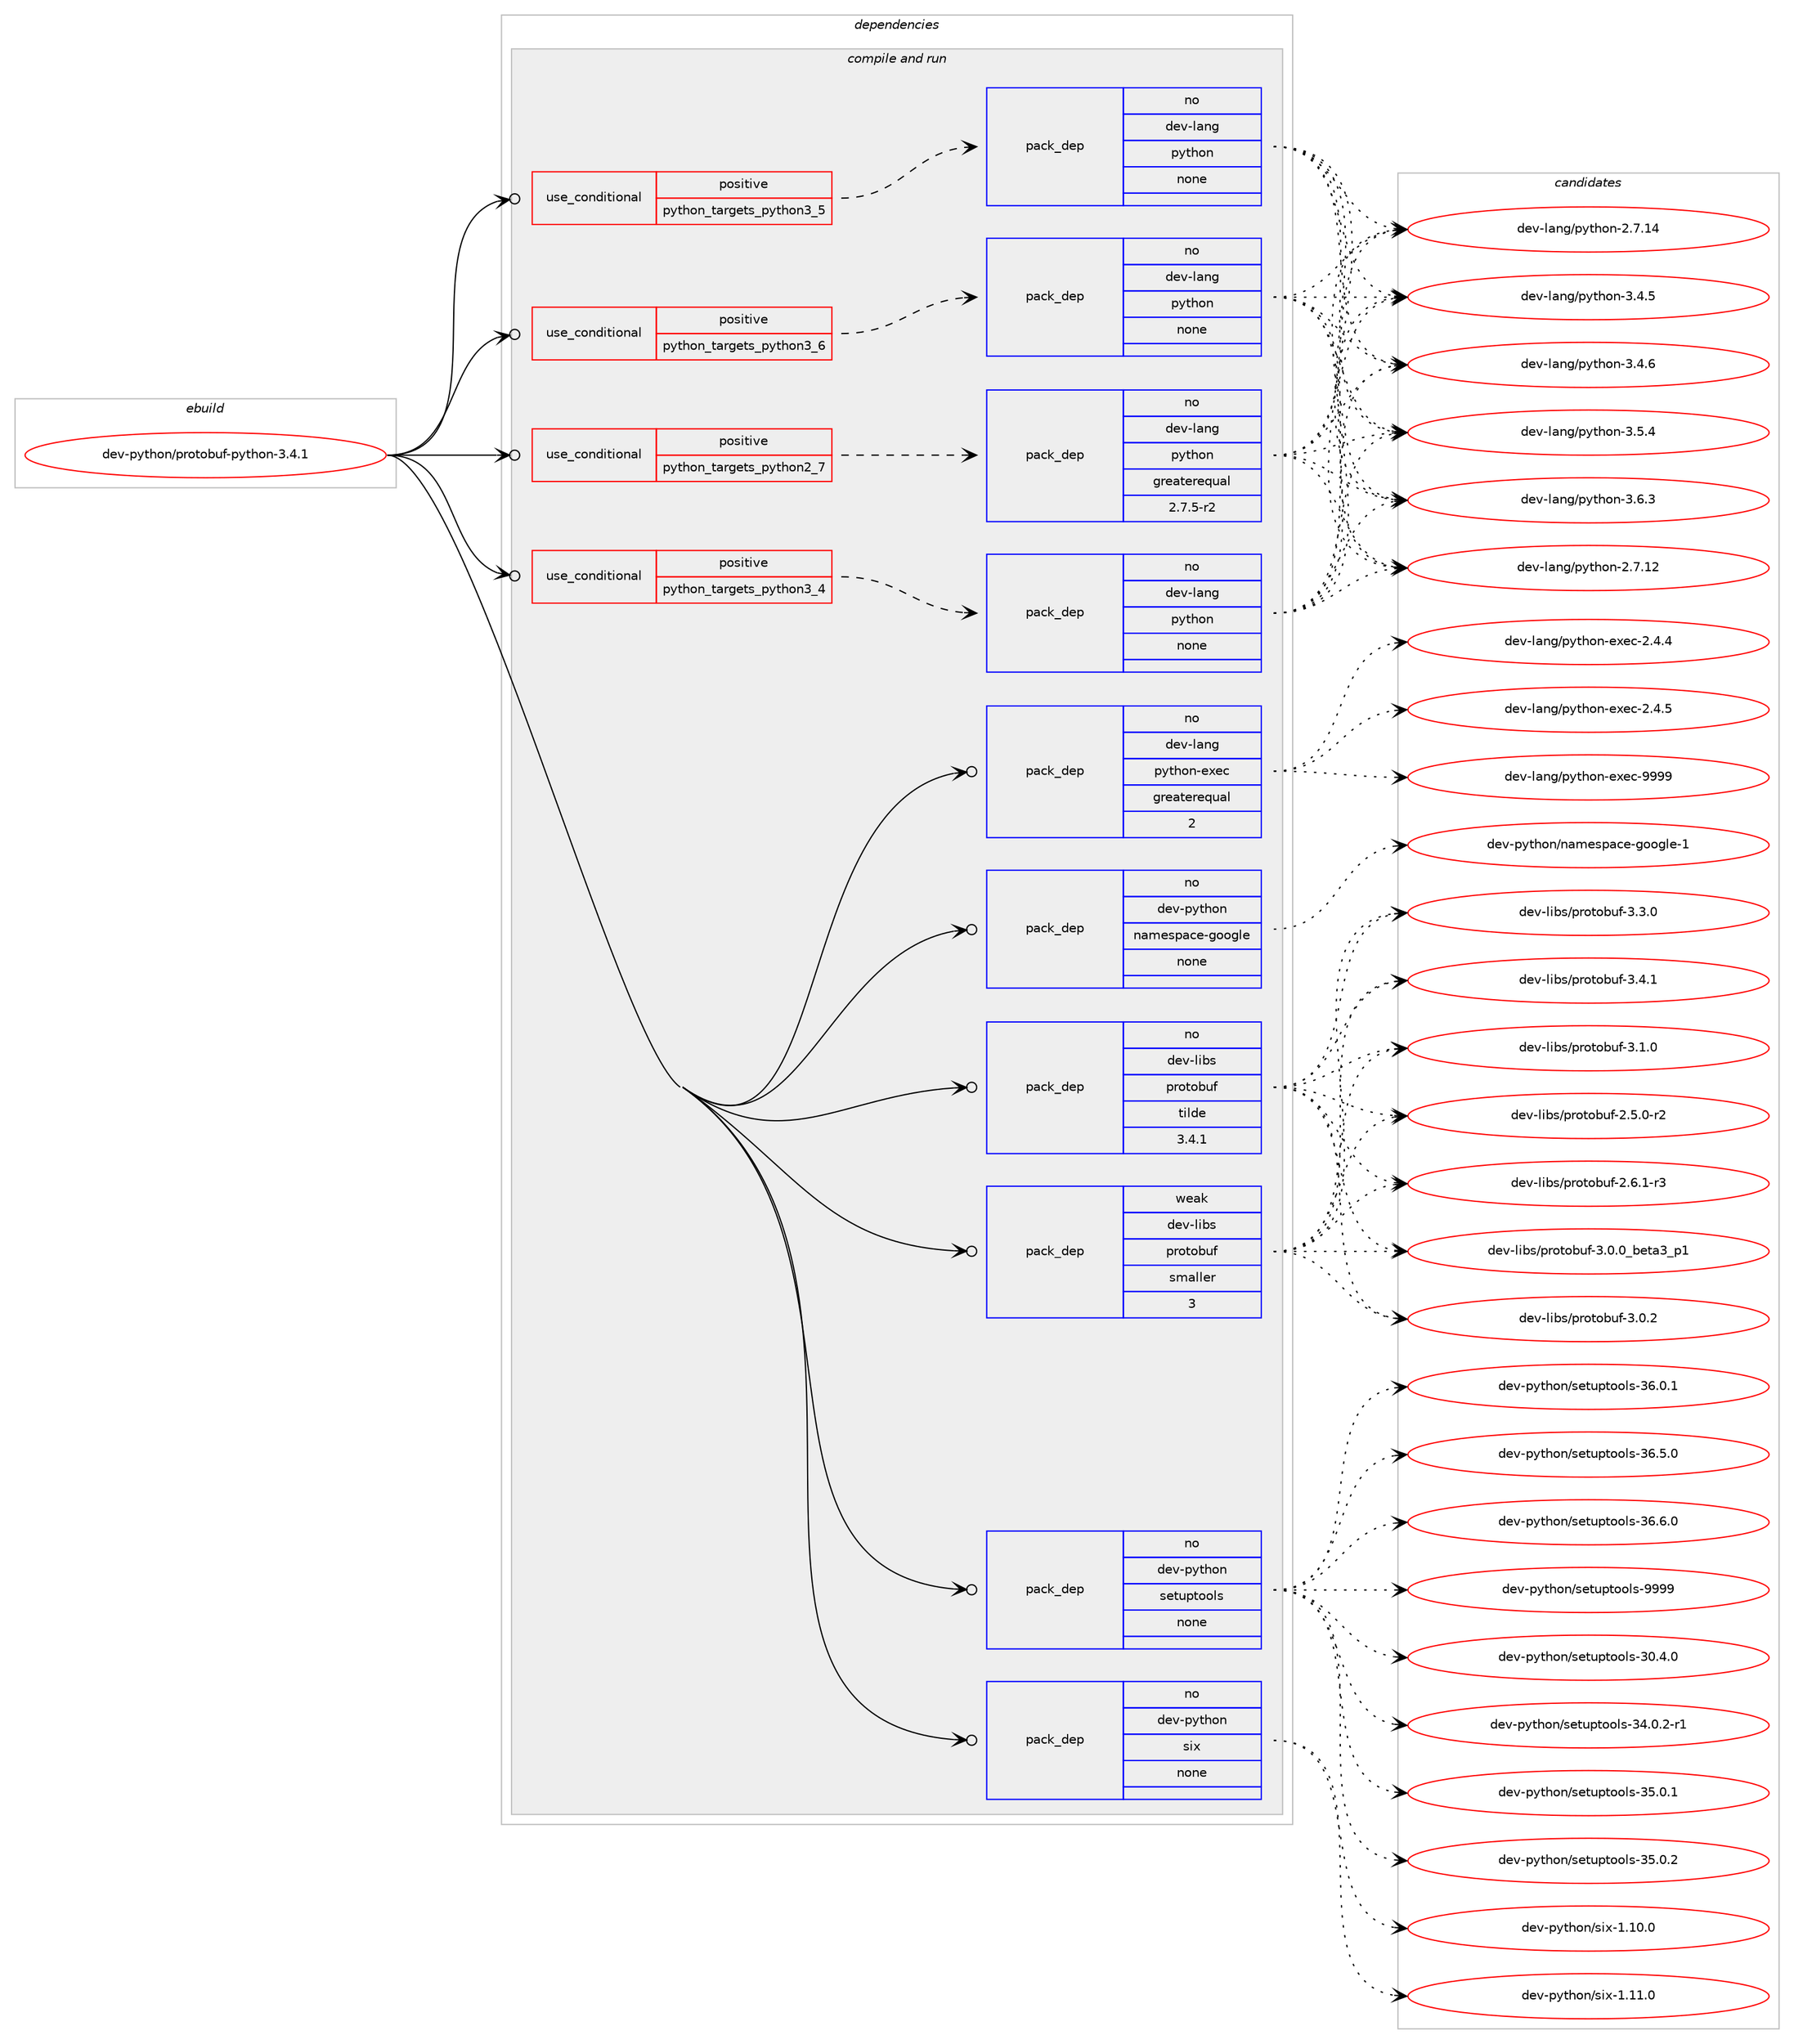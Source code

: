 digraph prolog {

# *************
# Graph options
# *************

newrank=true;
concentrate=true;
compound=true;
graph [rankdir=LR,fontname=Helvetica,fontsize=10,ranksep=1.5];#, ranksep=2.5, nodesep=0.2];
edge  [arrowhead=vee];
node  [fontname=Helvetica,fontsize=10];

# **********
# The ebuild
# **********

subgraph cluster_leftcol {
color=gray;
rank=same;
label=<<i>ebuild</i>>;
id [label="dev-python/protobuf-python-3.4.1", color=red, width=4, href="../dev-python/protobuf-python-3.4.1.svg"];
}

# ****************
# The dependencies
# ****************

subgraph cluster_midcol {
color=gray;
label=<<i>dependencies</i>>;
subgraph cluster_compile {
fillcolor="#eeeeee";
style=filled;
label=<<i>compile</i>>;
}
subgraph cluster_compileandrun {
fillcolor="#eeeeee";
style=filled;
label=<<i>compile and run</i>>;
subgraph cond37583 {
dependency173977 [label=<<TABLE BORDER="0" CELLBORDER="1" CELLSPACING="0" CELLPADDING="4"><TR><TD ROWSPAN="3" CELLPADDING="10">use_conditional</TD></TR><TR><TD>positive</TD></TR><TR><TD>python_targets_python2_7</TD></TR></TABLE>>, shape=none, color=red];
subgraph pack132485 {
dependency173978 [label=<<TABLE BORDER="0" CELLBORDER="1" CELLSPACING="0" CELLPADDING="4" WIDTH="220"><TR><TD ROWSPAN="6" CELLPADDING="30">pack_dep</TD></TR><TR><TD WIDTH="110">no</TD></TR><TR><TD>dev-lang</TD></TR><TR><TD>python</TD></TR><TR><TD>greaterequal</TD></TR><TR><TD>2.7.5-r2</TD></TR></TABLE>>, shape=none, color=blue];
}
dependency173977:e -> dependency173978:w [weight=20,style="dashed",arrowhead="vee"];
}
id:e -> dependency173977:w [weight=20,style="solid",arrowhead="odotvee"];
subgraph cond37584 {
dependency173979 [label=<<TABLE BORDER="0" CELLBORDER="1" CELLSPACING="0" CELLPADDING="4"><TR><TD ROWSPAN="3" CELLPADDING="10">use_conditional</TD></TR><TR><TD>positive</TD></TR><TR><TD>python_targets_python3_4</TD></TR></TABLE>>, shape=none, color=red];
subgraph pack132486 {
dependency173980 [label=<<TABLE BORDER="0" CELLBORDER="1" CELLSPACING="0" CELLPADDING="4" WIDTH="220"><TR><TD ROWSPAN="6" CELLPADDING="30">pack_dep</TD></TR><TR><TD WIDTH="110">no</TD></TR><TR><TD>dev-lang</TD></TR><TR><TD>python</TD></TR><TR><TD>none</TD></TR><TR><TD></TD></TR></TABLE>>, shape=none, color=blue];
}
dependency173979:e -> dependency173980:w [weight=20,style="dashed",arrowhead="vee"];
}
id:e -> dependency173979:w [weight=20,style="solid",arrowhead="odotvee"];
subgraph cond37585 {
dependency173981 [label=<<TABLE BORDER="0" CELLBORDER="1" CELLSPACING="0" CELLPADDING="4"><TR><TD ROWSPAN="3" CELLPADDING="10">use_conditional</TD></TR><TR><TD>positive</TD></TR><TR><TD>python_targets_python3_5</TD></TR></TABLE>>, shape=none, color=red];
subgraph pack132487 {
dependency173982 [label=<<TABLE BORDER="0" CELLBORDER="1" CELLSPACING="0" CELLPADDING="4" WIDTH="220"><TR><TD ROWSPAN="6" CELLPADDING="30">pack_dep</TD></TR><TR><TD WIDTH="110">no</TD></TR><TR><TD>dev-lang</TD></TR><TR><TD>python</TD></TR><TR><TD>none</TD></TR><TR><TD></TD></TR></TABLE>>, shape=none, color=blue];
}
dependency173981:e -> dependency173982:w [weight=20,style="dashed",arrowhead="vee"];
}
id:e -> dependency173981:w [weight=20,style="solid",arrowhead="odotvee"];
subgraph cond37586 {
dependency173983 [label=<<TABLE BORDER="0" CELLBORDER="1" CELLSPACING="0" CELLPADDING="4"><TR><TD ROWSPAN="3" CELLPADDING="10">use_conditional</TD></TR><TR><TD>positive</TD></TR><TR><TD>python_targets_python3_6</TD></TR></TABLE>>, shape=none, color=red];
subgraph pack132488 {
dependency173984 [label=<<TABLE BORDER="0" CELLBORDER="1" CELLSPACING="0" CELLPADDING="4" WIDTH="220"><TR><TD ROWSPAN="6" CELLPADDING="30">pack_dep</TD></TR><TR><TD WIDTH="110">no</TD></TR><TR><TD>dev-lang</TD></TR><TR><TD>python</TD></TR><TR><TD>none</TD></TR><TR><TD></TD></TR></TABLE>>, shape=none, color=blue];
}
dependency173983:e -> dependency173984:w [weight=20,style="dashed",arrowhead="vee"];
}
id:e -> dependency173983:w [weight=20,style="solid",arrowhead="odotvee"];
subgraph pack132489 {
dependency173985 [label=<<TABLE BORDER="0" CELLBORDER="1" CELLSPACING="0" CELLPADDING="4" WIDTH="220"><TR><TD ROWSPAN="6" CELLPADDING="30">pack_dep</TD></TR><TR><TD WIDTH="110">no</TD></TR><TR><TD>dev-lang</TD></TR><TR><TD>python-exec</TD></TR><TR><TD>greaterequal</TD></TR><TR><TD>2</TD></TR></TABLE>>, shape=none, color=blue];
}
id:e -> dependency173985:w [weight=20,style="solid",arrowhead="odotvee"];
subgraph pack132490 {
dependency173986 [label=<<TABLE BORDER="0" CELLBORDER="1" CELLSPACING="0" CELLPADDING="4" WIDTH="220"><TR><TD ROWSPAN="6" CELLPADDING="30">pack_dep</TD></TR><TR><TD WIDTH="110">no</TD></TR><TR><TD>dev-libs</TD></TR><TR><TD>protobuf</TD></TR><TR><TD>tilde</TD></TR><TR><TD>3.4.1</TD></TR></TABLE>>, shape=none, color=blue];
}
id:e -> dependency173986:w [weight=20,style="solid",arrowhead="odotvee"];
subgraph pack132491 {
dependency173987 [label=<<TABLE BORDER="0" CELLBORDER="1" CELLSPACING="0" CELLPADDING="4" WIDTH="220"><TR><TD ROWSPAN="6" CELLPADDING="30">pack_dep</TD></TR><TR><TD WIDTH="110">no</TD></TR><TR><TD>dev-python</TD></TR><TR><TD>namespace-google</TD></TR><TR><TD>none</TD></TR><TR><TD></TD></TR></TABLE>>, shape=none, color=blue];
}
id:e -> dependency173987:w [weight=20,style="solid",arrowhead="odotvee"];
subgraph pack132492 {
dependency173988 [label=<<TABLE BORDER="0" CELLBORDER="1" CELLSPACING="0" CELLPADDING="4" WIDTH="220"><TR><TD ROWSPAN="6" CELLPADDING="30">pack_dep</TD></TR><TR><TD WIDTH="110">no</TD></TR><TR><TD>dev-python</TD></TR><TR><TD>setuptools</TD></TR><TR><TD>none</TD></TR><TR><TD></TD></TR></TABLE>>, shape=none, color=blue];
}
id:e -> dependency173988:w [weight=20,style="solid",arrowhead="odotvee"];
subgraph pack132493 {
dependency173989 [label=<<TABLE BORDER="0" CELLBORDER="1" CELLSPACING="0" CELLPADDING="4" WIDTH="220"><TR><TD ROWSPAN="6" CELLPADDING="30">pack_dep</TD></TR><TR><TD WIDTH="110">no</TD></TR><TR><TD>dev-python</TD></TR><TR><TD>six</TD></TR><TR><TD>none</TD></TR><TR><TD></TD></TR></TABLE>>, shape=none, color=blue];
}
id:e -> dependency173989:w [weight=20,style="solid",arrowhead="odotvee"];
subgraph pack132494 {
dependency173990 [label=<<TABLE BORDER="0" CELLBORDER="1" CELLSPACING="0" CELLPADDING="4" WIDTH="220"><TR><TD ROWSPAN="6" CELLPADDING="30">pack_dep</TD></TR><TR><TD WIDTH="110">weak</TD></TR><TR><TD>dev-libs</TD></TR><TR><TD>protobuf</TD></TR><TR><TD>smaller</TD></TR><TR><TD>3</TD></TR></TABLE>>, shape=none, color=blue];
}
id:e -> dependency173990:w [weight=20,style="solid",arrowhead="odotvee"];
}
subgraph cluster_run {
fillcolor="#eeeeee";
style=filled;
label=<<i>run</i>>;
}
}

# **************
# The candidates
# **************

subgraph cluster_choices {
rank=same;
color=gray;
label=<<i>candidates</i>>;

subgraph choice132485 {
color=black;
nodesep=1;
choice10010111845108971101034711212111610411111045504655464950 [label="dev-lang/python-2.7.12", color=red, width=4,href="../dev-lang/python-2.7.12.svg"];
choice10010111845108971101034711212111610411111045504655464952 [label="dev-lang/python-2.7.14", color=red, width=4,href="../dev-lang/python-2.7.14.svg"];
choice100101118451089711010347112121116104111110455146524653 [label="dev-lang/python-3.4.5", color=red, width=4,href="../dev-lang/python-3.4.5.svg"];
choice100101118451089711010347112121116104111110455146524654 [label="dev-lang/python-3.4.6", color=red, width=4,href="../dev-lang/python-3.4.6.svg"];
choice100101118451089711010347112121116104111110455146534652 [label="dev-lang/python-3.5.4", color=red, width=4,href="../dev-lang/python-3.5.4.svg"];
choice100101118451089711010347112121116104111110455146544651 [label="dev-lang/python-3.6.3", color=red, width=4,href="../dev-lang/python-3.6.3.svg"];
dependency173978:e -> choice10010111845108971101034711212111610411111045504655464950:w [style=dotted,weight="100"];
dependency173978:e -> choice10010111845108971101034711212111610411111045504655464952:w [style=dotted,weight="100"];
dependency173978:e -> choice100101118451089711010347112121116104111110455146524653:w [style=dotted,weight="100"];
dependency173978:e -> choice100101118451089711010347112121116104111110455146524654:w [style=dotted,weight="100"];
dependency173978:e -> choice100101118451089711010347112121116104111110455146534652:w [style=dotted,weight="100"];
dependency173978:e -> choice100101118451089711010347112121116104111110455146544651:w [style=dotted,weight="100"];
}
subgraph choice132486 {
color=black;
nodesep=1;
choice10010111845108971101034711212111610411111045504655464950 [label="dev-lang/python-2.7.12", color=red, width=4,href="../dev-lang/python-2.7.12.svg"];
choice10010111845108971101034711212111610411111045504655464952 [label="dev-lang/python-2.7.14", color=red, width=4,href="../dev-lang/python-2.7.14.svg"];
choice100101118451089711010347112121116104111110455146524653 [label="dev-lang/python-3.4.5", color=red, width=4,href="../dev-lang/python-3.4.5.svg"];
choice100101118451089711010347112121116104111110455146524654 [label="dev-lang/python-3.4.6", color=red, width=4,href="../dev-lang/python-3.4.6.svg"];
choice100101118451089711010347112121116104111110455146534652 [label="dev-lang/python-3.5.4", color=red, width=4,href="../dev-lang/python-3.5.4.svg"];
choice100101118451089711010347112121116104111110455146544651 [label="dev-lang/python-3.6.3", color=red, width=4,href="../dev-lang/python-3.6.3.svg"];
dependency173980:e -> choice10010111845108971101034711212111610411111045504655464950:w [style=dotted,weight="100"];
dependency173980:e -> choice10010111845108971101034711212111610411111045504655464952:w [style=dotted,weight="100"];
dependency173980:e -> choice100101118451089711010347112121116104111110455146524653:w [style=dotted,weight="100"];
dependency173980:e -> choice100101118451089711010347112121116104111110455146524654:w [style=dotted,weight="100"];
dependency173980:e -> choice100101118451089711010347112121116104111110455146534652:w [style=dotted,weight="100"];
dependency173980:e -> choice100101118451089711010347112121116104111110455146544651:w [style=dotted,weight="100"];
}
subgraph choice132487 {
color=black;
nodesep=1;
choice10010111845108971101034711212111610411111045504655464950 [label="dev-lang/python-2.7.12", color=red, width=4,href="../dev-lang/python-2.7.12.svg"];
choice10010111845108971101034711212111610411111045504655464952 [label="dev-lang/python-2.7.14", color=red, width=4,href="../dev-lang/python-2.7.14.svg"];
choice100101118451089711010347112121116104111110455146524653 [label="dev-lang/python-3.4.5", color=red, width=4,href="../dev-lang/python-3.4.5.svg"];
choice100101118451089711010347112121116104111110455146524654 [label="dev-lang/python-3.4.6", color=red, width=4,href="../dev-lang/python-3.4.6.svg"];
choice100101118451089711010347112121116104111110455146534652 [label="dev-lang/python-3.5.4", color=red, width=4,href="../dev-lang/python-3.5.4.svg"];
choice100101118451089711010347112121116104111110455146544651 [label="dev-lang/python-3.6.3", color=red, width=4,href="../dev-lang/python-3.6.3.svg"];
dependency173982:e -> choice10010111845108971101034711212111610411111045504655464950:w [style=dotted,weight="100"];
dependency173982:e -> choice10010111845108971101034711212111610411111045504655464952:w [style=dotted,weight="100"];
dependency173982:e -> choice100101118451089711010347112121116104111110455146524653:w [style=dotted,weight="100"];
dependency173982:e -> choice100101118451089711010347112121116104111110455146524654:w [style=dotted,weight="100"];
dependency173982:e -> choice100101118451089711010347112121116104111110455146534652:w [style=dotted,weight="100"];
dependency173982:e -> choice100101118451089711010347112121116104111110455146544651:w [style=dotted,weight="100"];
}
subgraph choice132488 {
color=black;
nodesep=1;
choice10010111845108971101034711212111610411111045504655464950 [label="dev-lang/python-2.7.12", color=red, width=4,href="../dev-lang/python-2.7.12.svg"];
choice10010111845108971101034711212111610411111045504655464952 [label="dev-lang/python-2.7.14", color=red, width=4,href="../dev-lang/python-2.7.14.svg"];
choice100101118451089711010347112121116104111110455146524653 [label="dev-lang/python-3.4.5", color=red, width=4,href="../dev-lang/python-3.4.5.svg"];
choice100101118451089711010347112121116104111110455146524654 [label="dev-lang/python-3.4.6", color=red, width=4,href="../dev-lang/python-3.4.6.svg"];
choice100101118451089711010347112121116104111110455146534652 [label="dev-lang/python-3.5.4", color=red, width=4,href="../dev-lang/python-3.5.4.svg"];
choice100101118451089711010347112121116104111110455146544651 [label="dev-lang/python-3.6.3", color=red, width=4,href="../dev-lang/python-3.6.3.svg"];
dependency173984:e -> choice10010111845108971101034711212111610411111045504655464950:w [style=dotted,weight="100"];
dependency173984:e -> choice10010111845108971101034711212111610411111045504655464952:w [style=dotted,weight="100"];
dependency173984:e -> choice100101118451089711010347112121116104111110455146524653:w [style=dotted,weight="100"];
dependency173984:e -> choice100101118451089711010347112121116104111110455146524654:w [style=dotted,weight="100"];
dependency173984:e -> choice100101118451089711010347112121116104111110455146534652:w [style=dotted,weight="100"];
dependency173984:e -> choice100101118451089711010347112121116104111110455146544651:w [style=dotted,weight="100"];
}
subgraph choice132489 {
color=black;
nodesep=1;
choice1001011184510897110103471121211161041111104510112010199455046524652 [label="dev-lang/python-exec-2.4.4", color=red, width=4,href="../dev-lang/python-exec-2.4.4.svg"];
choice1001011184510897110103471121211161041111104510112010199455046524653 [label="dev-lang/python-exec-2.4.5", color=red, width=4,href="../dev-lang/python-exec-2.4.5.svg"];
choice10010111845108971101034711212111610411111045101120101994557575757 [label="dev-lang/python-exec-9999", color=red, width=4,href="../dev-lang/python-exec-9999.svg"];
dependency173985:e -> choice1001011184510897110103471121211161041111104510112010199455046524652:w [style=dotted,weight="100"];
dependency173985:e -> choice1001011184510897110103471121211161041111104510112010199455046524653:w [style=dotted,weight="100"];
dependency173985:e -> choice10010111845108971101034711212111610411111045101120101994557575757:w [style=dotted,weight="100"];
}
subgraph choice132490 {
color=black;
nodesep=1;
choice100101118451081059811547112114111116111981171024550465346484511450 [label="dev-libs/protobuf-2.5.0-r2", color=red, width=4,href="../dev-libs/protobuf-2.5.0-r2.svg"];
choice100101118451081059811547112114111116111981171024550465446494511451 [label="dev-libs/protobuf-2.6.1-r3", color=red, width=4,href="../dev-libs/protobuf-2.6.1-r3.svg"];
choice10010111845108105981154711211411111611198117102455146484648959810111697519511249 [label="dev-libs/protobuf-3.0.0_beta3_p1", color=red, width=4,href="../dev-libs/protobuf-3.0.0_beta3_p1.svg"];
choice10010111845108105981154711211411111611198117102455146484650 [label="dev-libs/protobuf-3.0.2", color=red, width=4,href="../dev-libs/protobuf-3.0.2.svg"];
choice10010111845108105981154711211411111611198117102455146494648 [label="dev-libs/protobuf-3.1.0", color=red, width=4,href="../dev-libs/protobuf-3.1.0.svg"];
choice10010111845108105981154711211411111611198117102455146514648 [label="dev-libs/protobuf-3.3.0", color=red, width=4,href="../dev-libs/protobuf-3.3.0.svg"];
choice10010111845108105981154711211411111611198117102455146524649 [label="dev-libs/protobuf-3.4.1", color=red, width=4,href="../dev-libs/protobuf-3.4.1.svg"];
dependency173986:e -> choice100101118451081059811547112114111116111981171024550465346484511450:w [style=dotted,weight="100"];
dependency173986:e -> choice100101118451081059811547112114111116111981171024550465446494511451:w [style=dotted,weight="100"];
dependency173986:e -> choice10010111845108105981154711211411111611198117102455146484648959810111697519511249:w [style=dotted,weight="100"];
dependency173986:e -> choice10010111845108105981154711211411111611198117102455146484650:w [style=dotted,weight="100"];
dependency173986:e -> choice10010111845108105981154711211411111611198117102455146494648:w [style=dotted,weight="100"];
dependency173986:e -> choice10010111845108105981154711211411111611198117102455146514648:w [style=dotted,weight="100"];
dependency173986:e -> choice10010111845108105981154711211411111611198117102455146524649:w [style=dotted,weight="100"];
}
subgraph choice132491 {
color=black;
nodesep=1;
choice1001011184511212111610411111047110971091011151129799101451031111111031081014549 [label="dev-python/namespace-google-1", color=red, width=4,href="../dev-python/namespace-google-1.svg"];
dependency173987:e -> choice1001011184511212111610411111047110971091011151129799101451031111111031081014549:w [style=dotted,weight="100"];
}
subgraph choice132492 {
color=black;
nodesep=1;
choice100101118451121211161041111104711510111611711211611111110811545514846524648 [label="dev-python/setuptools-30.4.0", color=red, width=4,href="../dev-python/setuptools-30.4.0.svg"];
choice1001011184511212111610411111047115101116117112116111111108115455152464846504511449 [label="dev-python/setuptools-34.0.2-r1", color=red, width=4,href="../dev-python/setuptools-34.0.2-r1.svg"];
choice100101118451121211161041111104711510111611711211611111110811545515346484649 [label="dev-python/setuptools-35.0.1", color=red, width=4,href="../dev-python/setuptools-35.0.1.svg"];
choice100101118451121211161041111104711510111611711211611111110811545515346484650 [label="dev-python/setuptools-35.0.2", color=red, width=4,href="../dev-python/setuptools-35.0.2.svg"];
choice100101118451121211161041111104711510111611711211611111110811545515446484649 [label="dev-python/setuptools-36.0.1", color=red, width=4,href="../dev-python/setuptools-36.0.1.svg"];
choice100101118451121211161041111104711510111611711211611111110811545515446534648 [label="dev-python/setuptools-36.5.0", color=red, width=4,href="../dev-python/setuptools-36.5.0.svg"];
choice100101118451121211161041111104711510111611711211611111110811545515446544648 [label="dev-python/setuptools-36.6.0", color=red, width=4,href="../dev-python/setuptools-36.6.0.svg"];
choice10010111845112121116104111110471151011161171121161111111081154557575757 [label="dev-python/setuptools-9999", color=red, width=4,href="../dev-python/setuptools-9999.svg"];
dependency173988:e -> choice100101118451121211161041111104711510111611711211611111110811545514846524648:w [style=dotted,weight="100"];
dependency173988:e -> choice1001011184511212111610411111047115101116117112116111111108115455152464846504511449:w [style=dotted,weight="100"];
dependency173988:e -> choice100101118451121211161041111104711510111611711211611111110811545515346484649:w [style=dotted,weight="100"];
dependency173988:e -> choice100101118451121211161041111104711510111611711211611111110811545515346484650:w [style=dotted,weight="100"];
dependency173988:e -> choice100101118451121211161041111104711510111611711211611111110811545515446484649:w [style=dotted,weight="100"];
dependency173988:e -> choice100101118451121211161041111104711510111611711211611111110811545515446534648:w [style=dotted,weight="100"];
dependency173988:e -> choice100101118451121211161041111104711510111611711211611111110811545515446544648:w [style=dotted,weight="100"];
dependency173988:e -> choice10010111845112121116104111110471151011161171121161111111081154557575757:w [style=dotted,weight="100"];
}
subgraph choice132493 {
color=black;
nodesep=1;
choice100101118451121211161041111104711510512045494649484648 [label="dev-python/six-1.10.0", color=red, width=4,href="../dev-python/six-1.10.0.svg"];
choice100101118451121211161041111104711510512045494649494648 [label="dev-python/six-1.11.0", color=red, width=4,href="../dev-python/six-1.11.0.svg"];
dependency173989:e -> choice100101118451121211161041111104711510512045494649484648:w [style=dotted,weight="100"];
dependency173989:e -> choice100101118451121211161041111104711510512045494649494648:w [style=dotted,weight="100"];
}
subgraph choice132494 {
color=black;
nodesep=1;
choice100101118451081059811547112114111116111981171024550465346484511450 [label="dev-libs/protobuf-2.5.0-r2", color=red, width=4,href="../dev-libs/protobuf-2.5.0-r2.svg"];
choice100101118451081059811547112114111116111981171024550465446494511451 [label="dev-libs/protobuf-2.6.1-r3", color=red, width=4,href="../dev-libs/protobuf-2.6.1-r3.svg"];
choice10010111845108105981154711211411111611198117102455146484648959810111697519511249 [label="dev-libs/protobuf-3.0.0_beta3_p1", color=red, width=4,href="../dev-libs/protobuf-3.0.0_beta3_p1.svg"];
choice10010111845108105981154711211411111611198117102455146484650 [label="dev-libs/protobuf-3.0.2", color=red, width=4,href="../dev-libs/protobuf-3.0.2.svg"];
choice10010111845108105981154711211411111611198117102455146494648 [label="dev-libs/protobuf-3.1.0", color=red, width=4,href="../dev-libs/protobuf-3.1.0.svg"];
choice10010111845108105981154711211411111611198117102455146514648 [label="dev-libs/protobuf-3.3.0", color=red, width=4,href="../dev-libs/protobuf-3.3.0.svg"];
choice10010111845108105981154711211411111611198117102455146524649 [label="dev-libs/protobuf-3.4.1", color=red, width=4,href="../dev-libs/protobuf-3.4.1.svg"];
dependency173990:e -> choice100101118451081059811547112114111116111981171024550465346484511450:w [style=dotted,weight="100"];
dependency173990:e -> choice100101118451081059811547112114111116111981171024550465446494511451:w [style=dotted,weight="100"];
dependency173990:e -> choice10010111845108105981154711211411111611198117102455146484648959810111697519511249:w [style=dotted,weight="100"];
dependency173990:e -> choice10010111845108105981154711211411111611198117102455146484650:w [style=dotted,weight="100"];
dependency173990:e -> choice10010111845108105981154711211411111611198117102455146494648:w [style=dotted,weight="100"];
dependency173990:e -> choice10010111845108105981154711211411111611198117102455146514648:w [style=dotted,weight="100"];
dependency173990:e -> choice10010111845108105981154711211411111611198117102455146524649:w [style=dotted,weight="100"];
}
}

}
